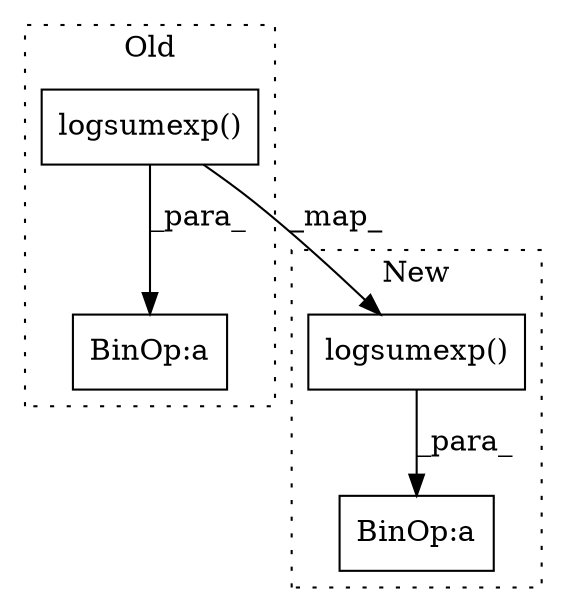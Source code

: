 digraph G {
subgraph cluster0 {
1 [label="logsumexp()" a="75" s="2361,2390" l="16,1" shape="box"];
3 [label="BinOp:a" a="82" s="2392" l="3" shape="box"];
label = "Old";
style="dotted";
}
subgraph cluster1 {
2 [label="logsumexp()" a="75" s="2377,2403" l="16,9" shape="box"];
4 [label="BinOp:a" a="82" s="2437" l="3" shape="box"];
label = "New";
style="dotted";
}
1 -> 3 [label="_para_"];
1 -> 2 [label="_map_"];
2 -> 4 [label="_para_"];
}